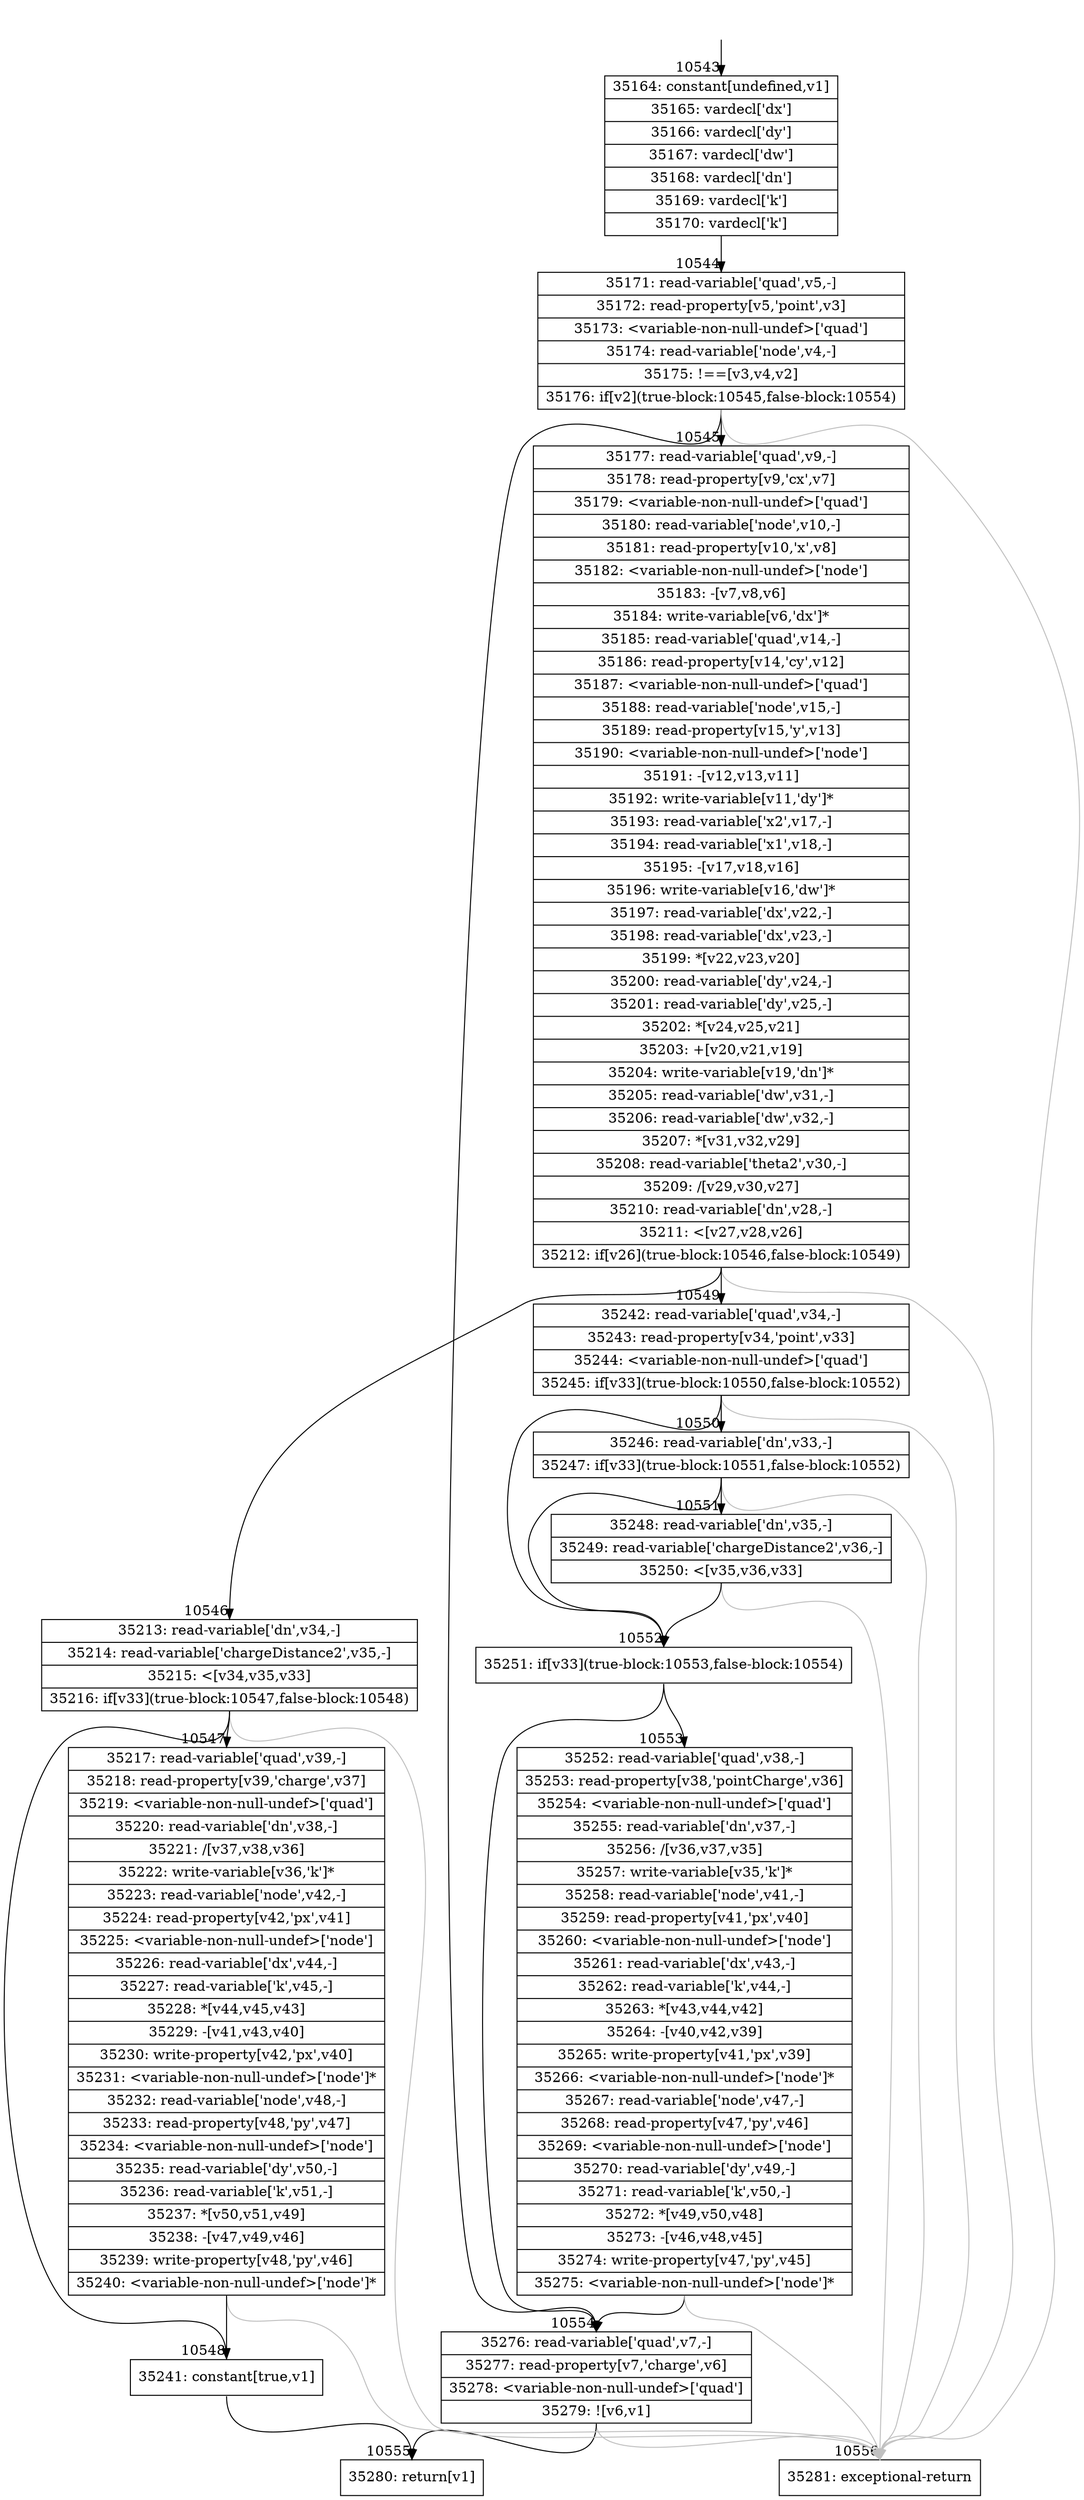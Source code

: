digraph {
rankdir="TD"
BB_entry971[shape=none,label=""];
BB_entry971 -> BB10543 [tailport=s, headport=n, headlabel="    10543"]
BB10543 [shape=record label="{35164: constant[undefined,v1]|35165: vardecl['dx']|35166: vardecl['dy']|35167: vardecl['dw']|35168: vardecl['dn']|35169: vardecl['k']|35170: vardecl['k']}" ] 
BB10543 -> BB10544 [tailport=s, headport=n, headlabel="      10544"]
BB10544 [shape=record label="{35171: read-variable['quad',v5,-]|35172: read-property[v5,'point',v3]|35173: \<variable-non-null-undef\>['quad']|35174: read-variable['node',v4,-]|35175: !==[v3,v4,v2]|35176: if[v2](true-block:10545,false-block:10554)}" ] 
BB10544 -> BB10545 [tailport=s, headport=n, headlabel="      10545"]
BB10544 -> BB10554 [tailport=s, headport=n, headlabel="      10554"]
BB10544 -> BB10556 [tailport=s, headport=n, color=gray, headlabel="      10556"]
BB10545 [shape=record label="{35177: read-variable['quad',v9,-]|35178: read-property[v9,'cx',v7]|35179: \<variable-non-null-undef\>['quad']|35180: read-variable['node',v10,-]|35181: read-property[v10,'x',v8]|35182: \<variable-non-null-undef\>['node']|35183: -[v7,v8,v6]|35184: write-variable[v6,'dx']*|35185: read-variable['quad',v14,-]|35186: read-property[v14,'cy',v12]|35187: \<variable-non-null-undef\>['quad']|35188: read-variable['node',v15,-]|35189: read-property[v15,'y',v13]|35190: \<variable-non-null-undef\>['node']|35191: -[v12,v13,v11]|35192: write-variable[v11,'dy']*|35193: read-variable['x2',v17,-]|35194: read-variable['x1',v18,-]|35195: -[v17,v18,v16]|35196: write-variable[v16,'dw']*|35197: read-variable['dx',v22,-]|35198: read-variable['dx',v23,-]|35199: *[v22,v23,v20]|35200: read-variable['dy',v24,-]|35201: read-variable['dy',v25,-]|35202: *[v24,v25,v21]|35203: +[v20,v21,v19]|35204: write-variable[v19,'dn']*|35205: read-variable['dw',v31,-]|35206: read-variable['dw',v32,-]|35207: *[v31,v32,v29]|35208: read-variable['theta2',v30,-]|35209: /[v29,v30,v27]|35210: read-variable['dn',v28,-]|35211: \<[v27,v28,v26]|35212: if[v26](true-block:10546,false-block:10549)}" ] 
BB10545 -> BB10546 [tailport=s, headport=n, headlabel="      10546"]
BB10545 -> BB10549 [tailport=s, headport=n, headlabel="      10549"]
BB10545 -> BB10556 [tailport=s, headport=n, color=gray]
BB10546 [shape=record label="{35213: read-variable['dn',v34,-]|35214: read-variable['chargeDistance2',v35,-]|35215: \<[v34,v35,v33]|35216: if[v33](true-block:10547,false-block:10548)}" ] 
BB10546 -> BB10547 [tailport=s, headport=n, headlabel="      10547"]
BB10546 -> BB10548 [tailport=s, headport=n, headlabel="      10548"]
BB10546 -> BB10556 [tailport=s, headport=n, color=gray]
BB10547 [shape=record label="{35217: read-variable['quad',v39,-]|35218: read-property[v39,'charge',v37]|35219: \<variable-non-null-undef\>['quad']|35220: read-variable['dn',v38,-]|35221: /[v37,v38,v36]|35222: write-variable[v36,'k']*|35223: read-variable['node',v42,-]|35224: read-property[v42,'px',v41]|35225: \<variable-non-null-undef\>['node']|35226: read-variable['dx',v44,-]|35227: read-variable['k',v45,-]|35228: *[v44,v45,v43]|35229: -[v41,v43,v40]|35230: write-property[v42,'px',v40]|35231: \<variable-non-null-undef\>['node']*|35232: read-variable['node',v48,-]|35233: read-property[v48,'py',v47]|35234: \<variable-non-null-undef\>['node']|35235: read-variable['dy',v50,-]|35236: read-variable['k',v51,-]|35237: *[v50,v51,v49]|35238: -[v47,v49,v46]|35239: write-property[v48,'py',v46]|35240: \<variable-non-null-undef\>['node']*}" ] 
BB10547 -> BB10548 [tailport=s, headport=n]
BB10547 -> BB10556 [tailport=s, headport=n, color=gray]
BB10548 [shape=record label="{35241: constant[true,v1]}" ] 
BB10548 -> BB10555 [tailport=s, headport=n, headlabel="      10555"]
BB10549 [shape=record label="{35242: read-variable['quad',v34,-]|35243: read-property[v34,'point',v33]|35244: \<variable-non-null-undef\>['quad']|35245: if[v33](true-block:10550,false-block:10552)}" ] 
BB10549 -> BB10552 [tailport=s, headport=n, headlabel="      10552"]
BB10549 -> BB10550 [tailport=s, headport=n, headlabel="      10550"]
BB10549 -> BB10556 [tailport=s, headport=n, color=gray]
BB10550 [shape=record label="{35246: read-variable['dn',v33,-]|35247: if[v33](true-block:10551,false-block:10552)}" ] 
BB10550 -> BB10552 [tailport=s, headport=n]
BB10550 -> BB10551 [tailport=s, headport=n, headlabel="      10551"]
BB10550 -> BB10556 [tailport=s, headport=n, color=gray]
BB10551 [shape=record label="{35248: read-variable['dn',v35,-]|35249: read-variable['chargeDistance2',v36,-]|35250: \<[v35,v36,v33]}" ] 
BB10551 -> BB10552 [tailport=s, headport=n]
BB10551 -> BB10556 [tailport=s, headport=n, color=gray]
BB10552 [shape=record label="{35251: if[v33](true-block:10553,false-block:10554)}" ] 
BB10552 -> BB10553 [tailport=s, headport=n, headlabel="      10553"]
BB10552 -> BB10554 [tailport=s, headport=n]
BB10553 [shape=record label="{35252: read-variable['quad',v38,-]|35253: read-property[v38,'pointCharge',v36]|35254: \<variable-non-null-undef\>['quad']|35255: read-variable['dn',v37,-]|35256: /[v36,v37,v35]|35257: write-variable[v35,'k']*|35258: read-variable['node',v41,-]|35259: read-property[v41,'px',v40]|35260: \<variable-non-null-undef\>['node']|35261: read-variable['dx',v43,-]|35262: read-variable['k',v44,-]|35263: *[v43,v44,v42]|35264: -[v40,v42,v39]|35265: write-property[v41,'px',v39]|35266: \<variable-non-null-undef\>['node']*|35267: read-variable['node',v47,-]|35268: read-property[v47,'py',v46]|35269: \<variable-non-null-undef\>['node']|35270: read-variable['dy',v49,-]|35271: read-variable['k',v50,-]|35272: *[v49,v50,v48]|35273: -[v46,v48,v45]|35274: write-property[v47,'py',v45]|35275: \<variable-non-null-undef\>['node']*}" ] 
BB10553 -> BB10554 [tailport=s, headport=n]
BB10553 -> BB10556 [tailport=s, headport=n, color=gray]
BB10554 [shape=record label="{35276: read-variable['quad',v7,-]|35277: read-property[v7,'charge',v6]|35278: \<variable-non-null-undef\>['quad']|35279: ![v6,v1]}" ] 
BB10554 -> BB10555 [tailport=s, headport=n]
BB10554 -> BB10556 [tailport=s, headport=n, color=gray]
BB10555 [shape=record label="{35280: return[v1]}" ] 
BB10556 [shape=record label="{35281: exceptional-return}" ] 
//#$~ 6227
}
